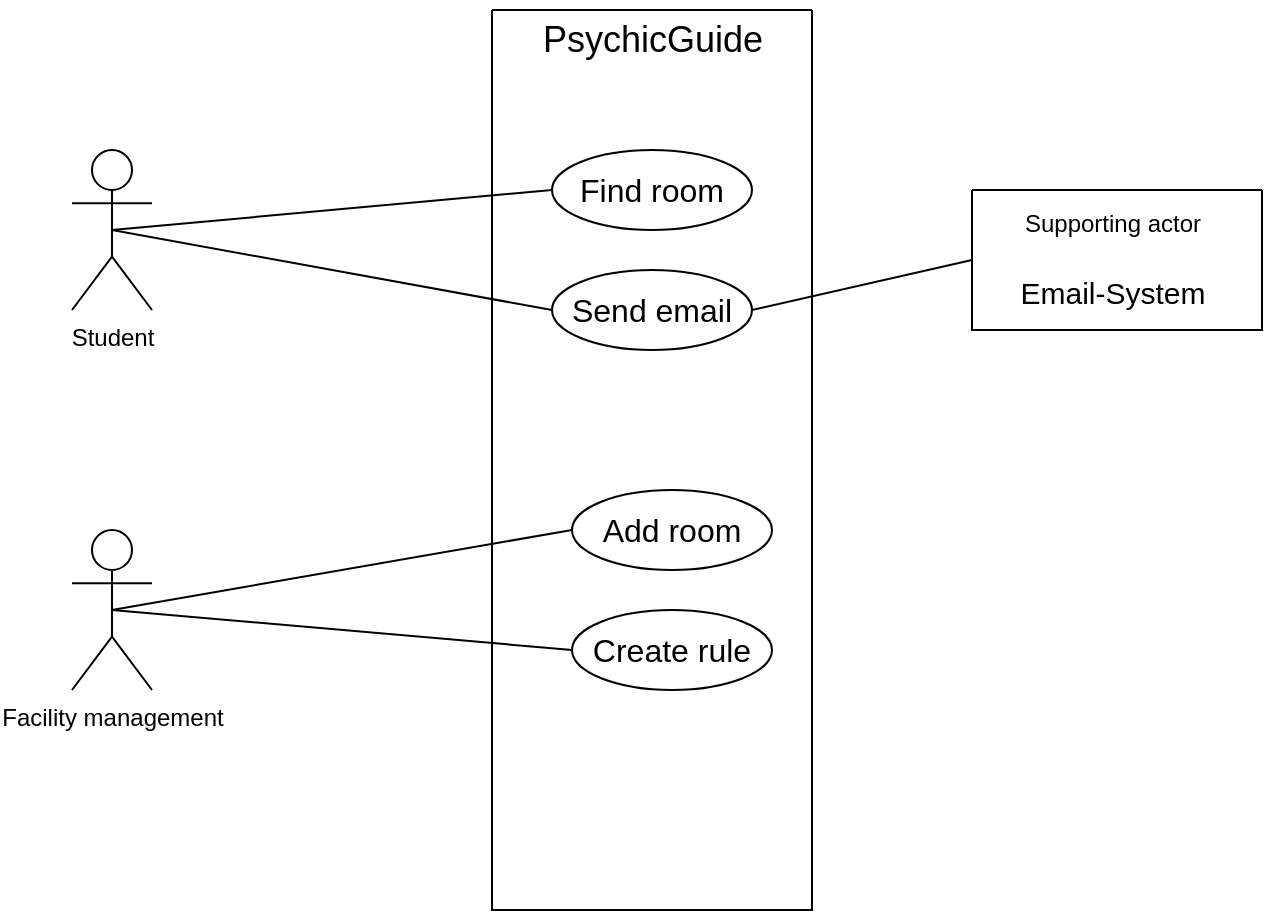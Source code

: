 <mxfile version="21.0.8" type="github">
  <diagram name="Seite-1" id="CF3dzcLzpI-n0LXJCUQS">
    <mxGraphModel dx="1313" dy="708" grid="1" gridSize="10" guides="1" tooltips="1" connect="1" arrows="1" fold="1" page="1" pageScale="1" pageWidth="827" pageHeight="1169" math="0" shadow="0">
      <root>
        <mxCell id="0" />
        <mxCell id="1" parent="0" />
        <mxCell id="EemBm16yauwJeNKE_mwV-13" style="rounded=0;orthogonalLoop=1;jettySize=auto;html=1;exitX=0.5;exitY=0.5;exitDx=0;exitDy=0;exitPerimeter=0;entryX=0;entryY=0.5;entryDx=0;entryDy=0;endArrow=none;endFill=0;" edge="1" parent="1" source="EemBm16yauwJeNKE_mwV-6" target="EemBm16yauwJeNKE_mwV-1">
          <mxGeometry relative="1" as="geometry" />
        </mxCell>
        <mxCell id="EemBm16yauwJeNKE_mwV-20" style="rounded=0;orthogonalLoop=1;jettySize=auto;html=1;exitX=0.5;exitY=0.5;exitDx=0;exitDy=0;exitPerimeter=0;entryX=0;entryY=0.5;entryDx=0;entryDy=0;endArrow=none;endFill=0;" edge="1" parent="1" source="EemBm16yauwJeNKE_mwV-6" target="EemBm16yauwJeNKE_mwV-19">
          <mxGeometry relative="1" as="geometry" />
        </mxCell>
        <mxCell id="EemBm16yauwJeNKE_mwV-6" value="Student" style="shape=umlActor;verticalLabelPosition=bottom;verticalAlign=top;html=1;outlineConnect=0;" vertex="1" parent="1">
          <mxGeometry x="80" y="280" width="40" height="80" as="geometry" />
        </mxCell>
        <mxCell id="EemBm16yauwJeNKE_mwV-14" style="rounded=0;orthogonalLoop=1;jettySize=auto;html=1;exitX=0.5;exitY=0.5;exitDx=0;exitDy=0;exitPerimeter=0;entryX=0;entryY=0.5;entryDx=0;entryDy=0;endArrow=none;endFill=0;" edge="1" parent="1" source="EemBm16yauwJeNKE_mwV-12" target="EemBm16yauwJeNKE_mwV-7">
          <mxGeometry relative="1" as="geometry" />
        </mxCell>
        <mxCell id="EemBm16yauwJeNKE_mwV-15" style="rounded=0;orthogonalLoop=1;jettySize=auto;html=1;exitX=0.5;exitY=0.5;exitDx=0;exitDy=0;exitPerimeter=0;entryX=0;entryY=0.5;entryDx=0;entryDy=0;endArrow=none;endFill=0;" edge="1" parent="1" source="EemBm16yauwJeNKE_mwV-12" target="EemBm16yauwJeNKE_mwV-8">
          <mxGeometry relative="1" as="geometry" />
        </mxCell>
        <mxCell id="EemBm16yauwJeNKE_mwV-12" value="Facility management" style="shape=umlActor;verticalLabelPosition=bottom;verticalAlign=top;html=1;outlineConnect=0;" vertex="1" parent="1">
          <mxGeometry x="80" y="470" width="40" height="80" as="geometry" />
        </mxCell>
        <mxCell id="EemBm16yauwJeNKE_mwV-16" value="" style="swimlane;startSize=0;" vertex="1" parent="1">
          <mxGeometry x="290" y="210" width="160" height="450" as="geometry" />
        </mxCell>
        <mxCell id="EemBm16yauwJeNKE_mwV-1" value="&lt;font style=&quot;font-size: 16px;&quot;&gt;Find room&lt;/font&gt;" style="ellipse;whiteSpace=wrap;html=1;" vertex="1" parent="EemBm16yauwJeNKE_mwV-16">
          <mxGeometry x="30" y="70" width="100" height="40" as="geometry" />
        </mxCell>
        <mxCell id="EemBm16yauwJeNKE_mwV-7" value="&lt;font style=&quot;font-size: 16px;&quot;&gt;Add room&lt;/font&gt;" style="ellipse;whiteSpace=wrap;html=1;" vertex="1" parent="EemBm16yauwJeNKE_mwV-16">
          <mxGeometry x="40" y="240" width="100" height="40" as="geometry" />
        </mxCell>
        <mxCell id="EemBm16yauwJeNKE_mwV-8" value="&lt;font style=&quot;font-size: 16px;&quot;&gt;Create rule&lt;/font&gt;" style="ellipse;whiteSpace=wrap;html=1;" vertex="1" parent="EemBm16yauwJeNKE_mwV-16">
          <mxGeometry x="40" y="300" width="100" height="40" as="geometry" />
        </mxCell>
        <mxCell id="EemBm16yauwJeNKE_mwV-17" value="&lt;font style=&quot;font-size: 18px;&quot;&gt;PsychicGuide&lt;/font&gt;" style="text;html=1;align=center;verticalAlign=middle;resizable=0;points=[];autosize=1;strokeColor=none;fillColor=none;" vertex="1" parent="EemBm16yauwJeNKE_mwV-16">
          <mxGeometry x="15" y="-5" width="130" height="40" as="geometry" />
        </mxCell>
        <mxCell id="EemBm16yauwJeNKE_mwV-19" value="&lt;font style=&quot;font-size: 16px;&quot;&gt;Send email&lt;/font&gt;" style="ellipse;whiteSpace=wrap;html=1;" vertex="1" parent="EemBm16yauwJeNKE_mwV-16">
          <mxGeometry x="30" y="130" width="100" height="40" as="geometry" />
        </mxCell>
        <mxCell id="EemBm16yauwJeNKE_mwV-26" style="rounded=0;orthogonalLoop=1;jettySize=auto;html=1;exitX=0;exitY=0.5;exitDx=0;exitDy=0;entryX=1;entryY=0.5;entryDx=0;entryDy=0;endArrow=none;endFill=0;" edge="1" parent="1" source="EemBm16yauwJeNKE_mwV-23" target="EemBm16yauwJeNKE_mwV-19">
          <mxGeometry relative="1" as="geometry" />
        </mxCell>
        <mxCell id="EemBm16yauwJeNKE_mwV-23" value="" style="swimlane;startSize=0;" vertex="1" parent="1">
          <mxGeometry x="530" y="300" width="145" height="70" as="geometry" />
        </mxCell>
        <mxCell id="EemBm16yauwJeNKE_mwV-24" value="&lt;div&gt;Supporting actor&lt;br&gt;&lt;/div&gt;&lt;div style=&quot;font-size: 15px;&quot;&gt;&lt;br&gt;&lt;/div&gt;&lt;div style=&quot;font-size: 15px;&quot;&gt;Email-System&lt;/div&gt;" style="text;html=1;align=center;verticalAlign=middle;resizable=0;points=[];autosize=1;strokeColor=none;fillColor=none;" vertex="1" parent="EemBm16yauwJeNKE_mwV-23">
          <mxGeometry x="10" y="5" width="120" height="60" as="geometry" />
        </mxCell>
      </root>
    </mxGraphModel>
  </diagram>
</mxfile>
